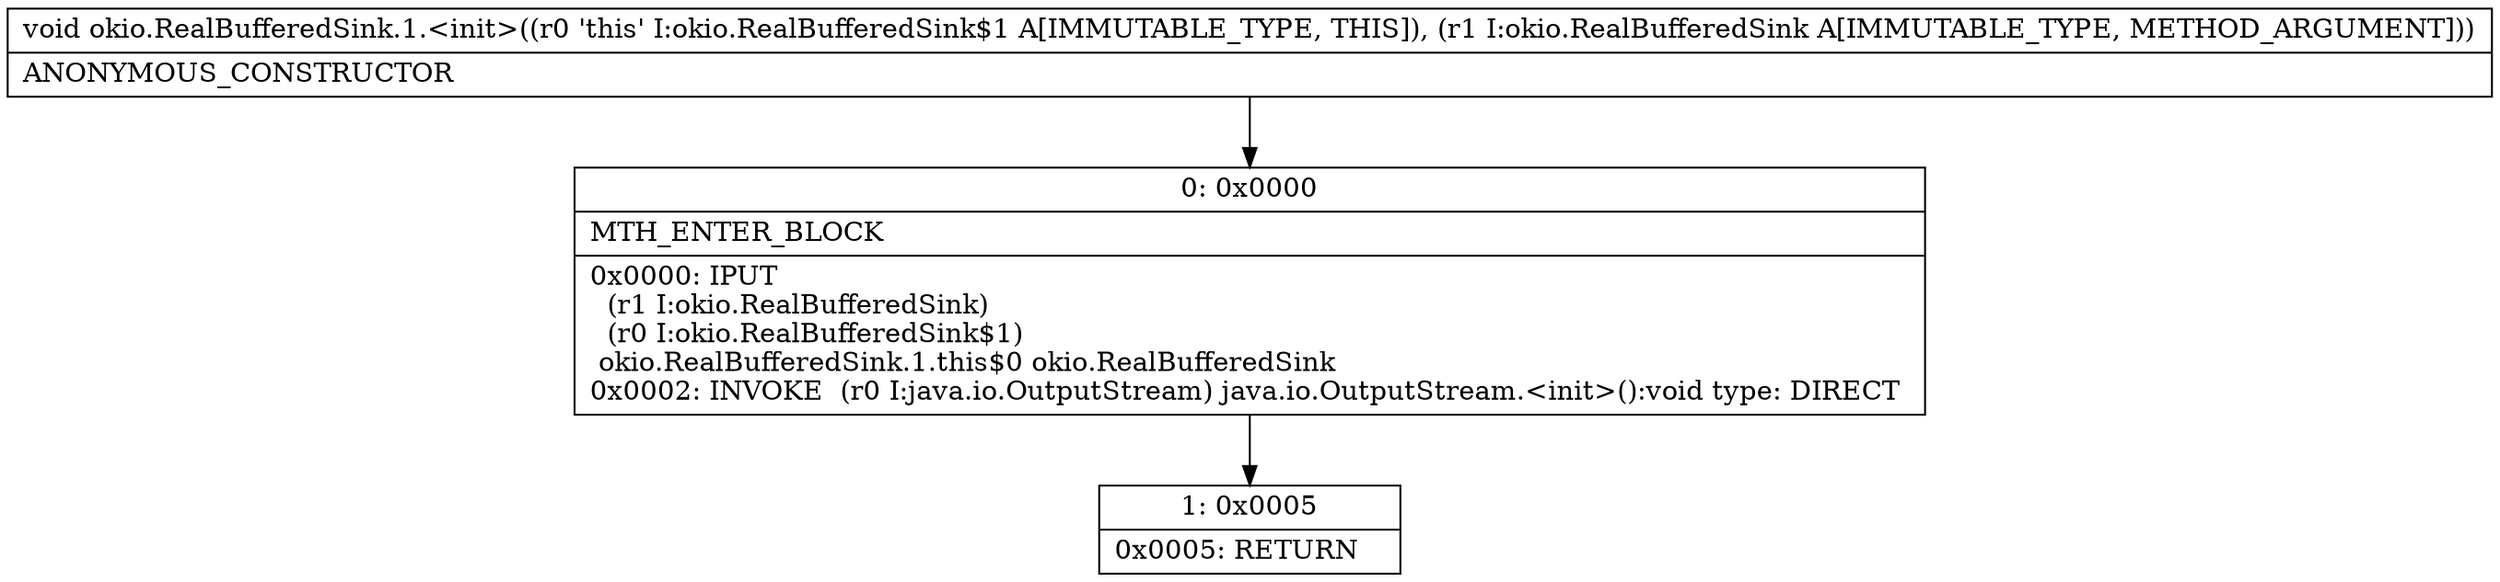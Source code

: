 digraph "CFG forokio.RealBufferedSink.1.\<init\>(Lokio\/RealBufferedSink;)V" {
Node_0 [shape=record,label="{0\:\ 0x0000|MTH_ENTER_BLOCK\l|0x0000: IPUT  \l  (r1 I:okio.RealBufferedSink)\l  (r0 I:okio.RealBufferedSink$1)\l okio.RealBufferedSink.1.this$0 okio.RealBufferedSink \l0x0002: INVOKE  (r0 I:java.io.OutputStream) java.io.OutputStream.\<init\>():void type: DIRECT \l}"];
Node_1 [shape=record,label="{1\:\ 0x0005|0x0005: RETURN   \l}"];
MethodNode[shape=record,label="{void okio.RealBufferedSink.1.\<init\>((r0 'this' I:okio.RealBufferedSink$1 A[IMMUTABLE_TYPE, THIS]), (r1 I:okio.RealBufferedSink A[IMMUTABLE_TYPE, METHOD_ARGUMENT]))  | ANONYMOUS_CONSTRUCTOR\l}"];
MethodNode -> Node_0;
Node_0 -> Node_1;
}

